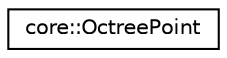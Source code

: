 digraph "Graphical Class Hierarchy"
{
 // LATEX_PDF_SIZE
  edge [fontname="Helvetica",fontsize="10",labelfontname="Helvetica",labelfontsize="10"];
  node [fontname="Helvetica",fontsize="10",shape=record];
  rankdir="LR";
  Node0 [label="core::OctreePoint",height=0.2,width=0.4,color="black", fillcolor="white", style="filled",URL="$de/da2/structcore_1_1OctreePoint.html",tooltip=" "];
}
